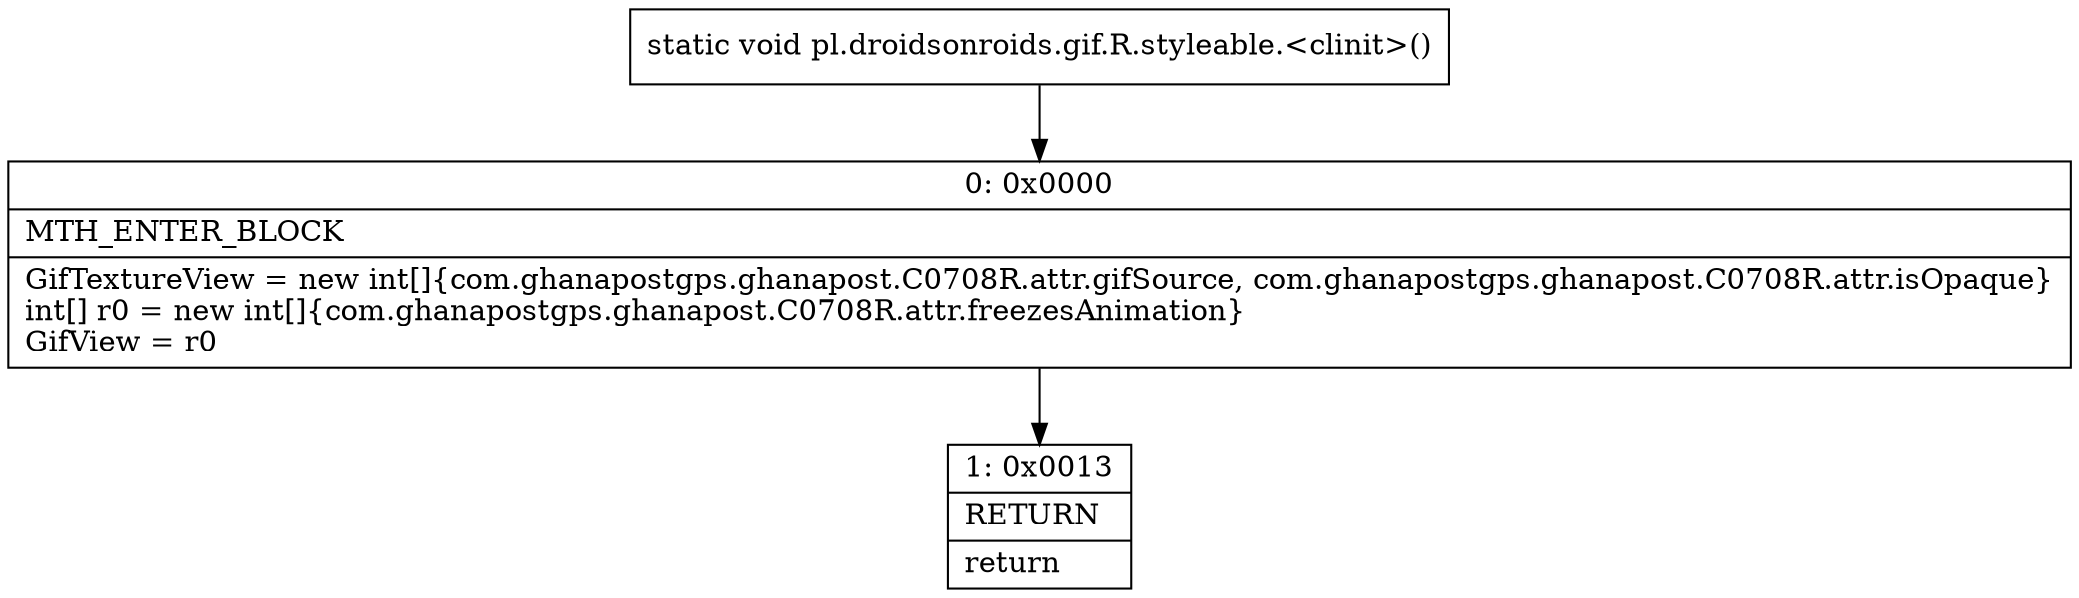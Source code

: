 digraph "CFG forpl.droidsonroids.gif.R.styleable.\<clinit\>()V" {
Node_0 [shape=record,label="{0\:\ 0x0000|MTH_ENTER_BLOCK\l|GifTextureView = new int[]\{com.ghanapostgps.ghanapost.C0708R.attr.gifSource, com.ghanapostgps.ghanapost.C0708R.attr.isOpaque\}\lint[] r0 = new int[]\{com.ghanapostgps.ghanapost.C0708R.attr.freezesAnimation\}\lGifView = r0\l}"];
Node_1 [shape=record,label="{1\:\ 0x0013|RETURN\l|return\l}"];
MethodNode[shape=record,label="{static void pl.droidsonroids.gif.R.styleable.\<clinit\>() }"];
MethodNode -> Node_0;
Node_0 -> Node_1;
}


